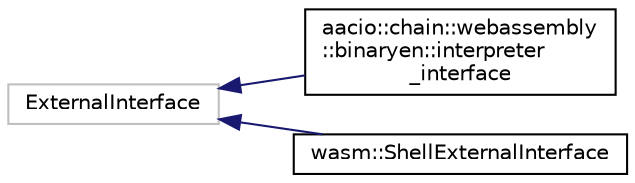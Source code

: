 digraph "Graphical Class Hierarchy"
{
  edge [fontname="Helvetica",fontsize="10",labelfontname="Helvetica",labelfontsize="10"];
  node [fontname="Helvetica",fontsize="10",shape=record];
  rankdir="LR";
  Node2617 [label="ExternalInterface",height=0.2,width=0.4,color="grey75", fillcolor="white", style="filled"];
  Node2617 -> Node0 [dir="back",color="midnightblue",fontsize="10",style="solid",fontname="Helvetica"];
  Node0 [label="aacio::chain::webassembly\l::binaryen::interpreter\l_interface",height=0.2,width=0.4,color="black", fillcolor="white", style="filled",URL="$structaacio_1_1chain_1_1webassembly_1_1binaryen_1_1interpreter__interface.html"];
  Node2617 -> Node2619 [dir="back",color="midnightblue",fontsize="10",style="solid",fontname="Helvetica"];
  Node2619 [label="wasm::ShellExternalInterface",height=0.2,width=0.4,color="black", fillcolor="white", style="filled",URL="$structwasm_1_1_shell_external_interface.html"];
}
